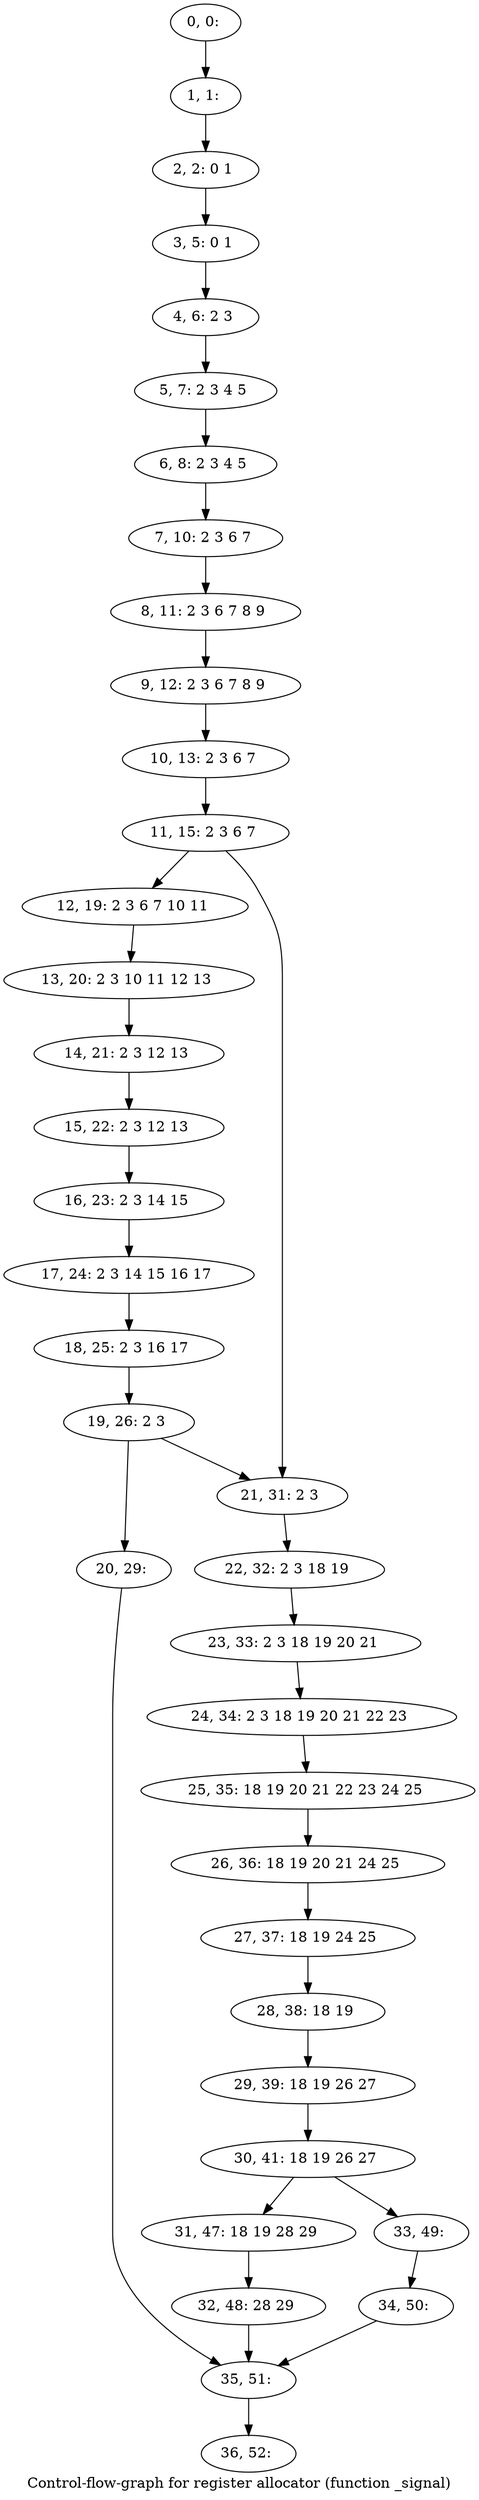 digraph G {
graph [label="Control-flow-graph for register allocator (function _signal)"]
0[label="0, 0: "];
1[label="1, 1: "];
2[label="2, 2: 0 1 "];
3[label="3, 5: 0 1 "];
4[label="4, 6: 2 3 "];
5[label="5, 7: 2 3 4 5 "];
6[label="6, 8: 2 3 4 5 "];
7[label="7, 10: 2 3 6 7 "];
8[label="8, 11: 2 3 6 7 8 9 "];
9[label="9, 12: 2 3 6 7 8 9 "];
10[label="10, 13: 2 3 6 7 "];
11[label="11, 15: 2 3 6 7 "];
12[label="12, 19: 2 3 6 7 10 11 "];
13[label="13, 20: 2 3 10 11 12 13 "];
14[label="14, 21: 2 3 12 13 "];
15[label="15, 22: 2 3 12 13 "];
16[label="16, 23: 2 3 14 15 "];
17[label="17, 24: 2 3 14 15 16 17 "];
18[label="18, 25: 2 3 16 17 "];
19[label="19, 26: 2 3 "];
20[label="20, 29: "];
21[label="21, 31: 2 3 "];
22[label="22, 32: 2 3 18 19 "];
23[label="23, 33: 2 3 18 19 20 21 "];
24[label="24, 34: 2 3 18 19 20 21 22 23 "];
25[label="25, 35: 18 19 20 21 22 23 24 25 "];
26[label="26, 36: 18 19 20 21 24 25 "];
27[label="27, 37: 18 19 24 25 "];
28[label="28, 38: 18 19 "];
29[label="29, 39: 18 19 26 27 "];
30[label="30, 41: 18 19 26 27 "];
31[label="31, 47: 18 19 28 29 "];
32[label="32, 48: 28 29 "];
33[label="33, 49: "];
34[label="34, 50: "];
35[label="35, 51: "];
36[label="36, 52: "];
0->1 ;
1->2 ;
2->3 ;
3->4 ;
4->5 ;
5->6 ;
6->7 ;
7->8 ;
8->9 ;
9->10 ;
10->11 ;
11->12 ;
11->21 ;
12->13 ;
13->14 ;
14->15 ;
15->16 ;
16->17 ;
17->18 ;
18->19 ;
19->20 ;
19->21 ;
20->35 ;
21->22 ;
22->23 ;
23->24 ;
24->25 ;
25->26 ;
26->27 ;
27->28 ;
28->29 ;
29->30 ;
30->31 ;
30->33 ;
31->32 ;
32->35 ;
33->34 ;
34->35 ;
35->36 ;
}
